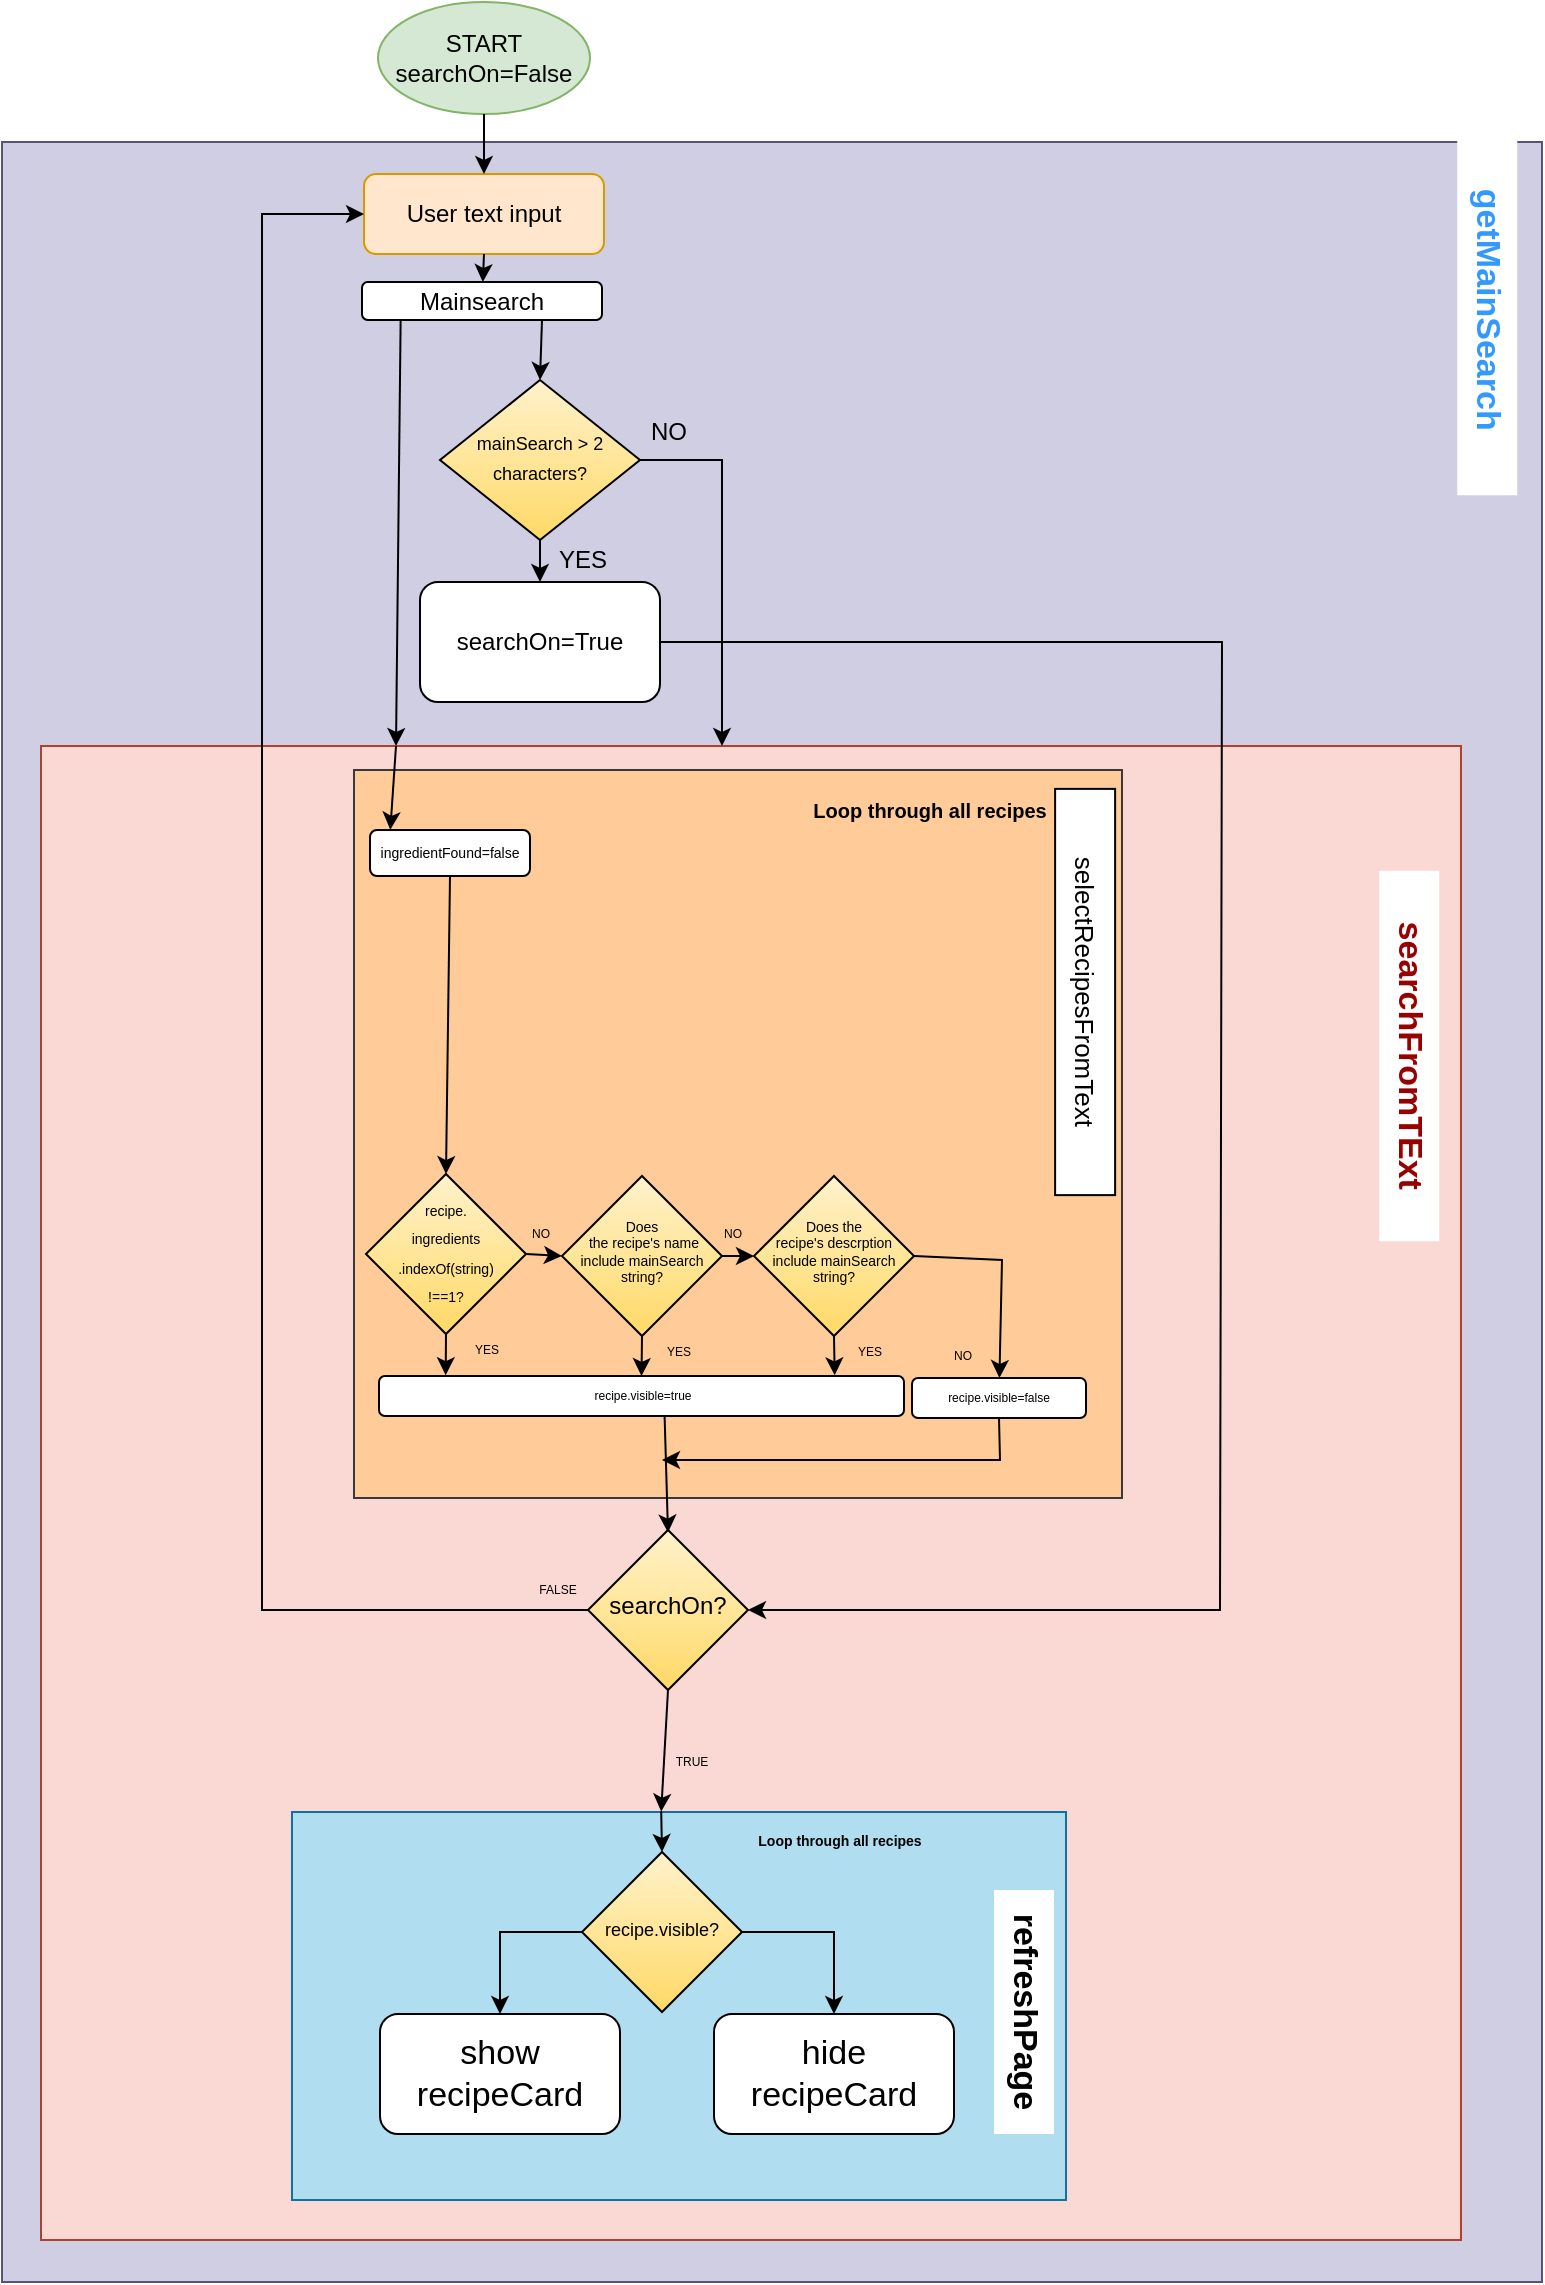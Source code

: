 <mxfile version="17.2.4" type="device"><diagram id="C5RBs43oDa-KdzZeNtuy" name="Page-1"><mxGraphModel dx="1422" dy="724" grid="1" gridSize="10" guides="1" tooltips="1" connect="1" arrows="1" fold="1" page="1" pageScale="1" pageWidth="827" pageHeight="1169" math="0" shadow="0"><root><mxCell id="WIyWlLk6GJQsqaUBKTNV-0"/><mxCell id="WIyWlLk6GJQsqaUBKTNV-1" parent="WIyWlLk6GJQsqaUBKTNV-0"/><mxCell id="2Is5bw93-9DEajLe8vTx-72" value="" style="rounded=0;whiteSpace=wrap;html=1;fontSize=17;strokeWidth=1;fillColor=#d0cee2;strokeColor=#56517e;" parent="WIyWlLk6GJQsqaUBKTNV-1" vertex="1"><mxGeometry x="30" y="80" width="770" height="1070" as="geometry"/></mxCell><mxCell id="2Is5bw93-9DEajLe8vTx-77" value="" style="rounded=0;whiteSpace=wrap;html=1;labelBackgroundColor=none;labelBorderColor=none;fontSize=17;strokeColor=#ae4132;strokeWidth=1;fillColor=#fad9d5;" parent="WIyWlLk6GJQsqaUBKTNV-1" vertex="1"><mxGeometry x="49.5" y="382" width="710" height="747" as="geometry"/></mxCell><mxCell id="WIyWlLk6GJQsqaUBKTNV-3" value="User text input" style="rounded=1;whiteSpace=wrap;html=1;fontSize=12;glass=0;strokeWidth=1;shadow=0;fillColor=#ffe6cc;strokeColor=#d79b00;" parent="WIyWlLk6GJQsqaUBKTNV-1" vertex="1"><mxGeometry x="211" y="96" width="120" height="40" as="geometry"/></mxCell><mxCell id="WIyWlLk6GJQsqaUBKTNV-6" value="&lt;font style=&quot;font-size: 9px&quot;&gt;mainSearch &amp;gt; 2 characters?&lt;/font&gt;" style="rhombus;whiteSpace=wrap;html=1;shadow=0;fontFamily=Helvetica;fontSize=12;align=center;strokeWidth=1;spacing=6;spacingTop=-4;fillColor=#fff2cc;strokeColor=#000000;gradientColor=#ffd966;" parent="WIyWlLk6GJQsqaUBKTNV-1" vertex="1"><mxGeometry x="249" y="199" width="100" height="80" as="geometry"/></mxCell><mxCell id="df6YkYUTpLcPIa-ro-Xw-1" value="&lt;div&gt;START&lt;/div&gt;&lt;div&gt;searchOn=False&lt;/div&gt;" style="ellipse;whiteSpace=wrap;html=1;fillColor=#d5e8d4;strokeColor=#82b366;" parent="WIyWlLk6GJQsqaUBKTNV-1" vertex="1"><mxGeometry x="218" y="10" width="106" height="56" as="geometry"/></mxCell><mxCell id="df6YkYUTpLcPIa-ro-Xw-10" value="" style="endArrow=classic;html=1;rounded=0;fontSize=9;endFill=1;exitX=0.161;exitY=0.993;exitDx=0;exitDy=0;exitPerimeter=0;entryX=0.25;entryY=0;entryDx=0;entryDy=0;" parent="WIyWlLk6GJQsqaUBKTNV-1" source="2Is5bw93-9DEajLe8vTx-0" target="2Is5bw93-9DEajLe8vTx-77" edge="1"><mxGeometry width="50" height="50" relative="1" as="geometry"><mxPoint x="239" y="409" as="sourcePoint"/><mxPoint x="232" y="419" as="targetPoint"/></mxGeometry></mxCell><mxCell id="2Is5bw93-9DEajLe8vTx-0" value="&lt;div&gt;Mainsearch&lt;/div&gt;" style="rounded=1;whiteSpace=wrap;html=1;" parent="WIyWlLk6GJQsqaUBKTNV-1" vertex="1"><mxGeometry x="210" y="150" width="120" height="19" as="geometry"/></mxCell><mxCell id="2Is5bw93-9DEajLe8vTx-1" value="" style="endArrow=classic;html=1;rounded=0;exitX=0.5;exitY=1;exitDx=0;exitDy=0;" parent="WIyWlLk6GJQsqaUBKTNV-1" source="WIyWlLk6GJQsqaUBKTNV-3" target="2Is5bw93-9DEajLe8vTx-0" edge="1"><mxGeometry width="50" height="50" relative="1" as="geometry"><mxPoint x="259" y="259" as="sourcePoint"/><mxPoint x="309" y="209" as="targetPoint"/></mxGeometry></mxCell><mxCell id="2Is5bw93-9DEajLe8vTx-2" value="" style="endArrow=classic;html=1;rounded=0;exitX=0.75;exitY=1;exitDx=0;exitDy=0;entryX=0.5;entryY=0;entryDx=0;entryDy=0;" parent="WIyWlLk6GJQsqaUBKTNV-1" source="2Is5bw93-9DEajLe8vTx-0" target="WIyWlLk6GJQsqaUBKTNV-6" edge="1"><mxGeometry width="50" height="50" relative="1" as="geometry"><mxPoint x="320.341" y="228" as="sourcePoint"/><mxPoint x="320.55" y="246.36" as="targetPoint"/></mxGeometry></mxCell><mxCell id="2Is5bw93-9DEajLe8vTx-3" value="" style="endArrow=classic;html=1;rounded=0;exitX=0.5;exitY=1;exitDx=0;exitDy=0;entryX=0.5;entryY=0;entryDx=0;entryDy=0;" parent="WIyWlLk6GJQsqaUBKTNV-1" source="WIyWlLk6GJQsqaUBKTNV-6" target="2Is5bw93-9DEajLe8vTx-7" edge="1"><mxGeometry width="50" height="50" relative="1" as="geometry"><mxPoint x="367" y="326" as="sourcePoint"/><mxPoint x="321" y="349" as="targetPoint"/></mxGeometry></mxCell><mxCell id="2Is5bw93-9DEajLe8vTx-4" value="YES" style="text;html=1;align=center;verticalAlign=middle;resizable=0;points=[];autosize=1;strokeColor=none;fillColor=none;" parent="WIyWlLk6GJQsqaUBKTNV-1" vertex="1"><mxGeometry x="300" y="279" width="40" height="20" as="geometry"/></mxCell><mxCell id="2Is5bw93-9DEajLe8vTx-7" value="&lt;div&gt;searchOn=True&lt;br&gt;&lt;/div&gt;" style="rounded=1;whiteSpace=wrap;html=1;" parent="WIyWlLk6GJQsqaUBKTNV-1" vertex="1"><mxGeometry x="239" y="300" width="120" height="60" as="geometry"/></mxCell><mxCell id="2Is5bw93-9DEajLe8vTx-10" value="NO" style="text;html=1;align=center;verticalAlign=middle;resizable=0;points=[];autosize=1;strokeColor=none;fillColor=none;" parent="WIyWlLk6GJQsqaUBKTNV-1" vertex="1"><mxGeometry x="348" y="215" width="30" height="20" as="geometry"/></mxCell><mxCell id="2Is5bw93-9DEajLe8vTx-11" value="" style="rounded=0;whiteSpace=wrap;html=1;fillColor=#ffcc99;strokeColor=#36393d;" parent="WIyWlLk6GJQsqaUBKTNV-1" vertex="1"><mxGeometry x="206" y="394" width="384" height="364" as="geometry"/></mxCell><mxCell id="2Is5bw93-9DEajLe8vTx-12" value="Loop through all recipes" style="text;html=1;strokeColor=none;fillColor=none;align=center;verticalAlign=middle;whiteSpace=wrap;rounded=0;strokeWidth=0;fontSize=10;fontStyle=1" parent="WIyWlLk6GJQsqaUBKTNV-1" vertex="1"><mxGeometry x="426" y="399" width="136" height="30" as="geometry"/></mxCell><mxCell id="2Is5bw93-9DEajLe8vTx-16" value="" style="endArrow=classic;html=1;rounded=0;fontSize=7;entryX=0.127;entryY=-0.005;entryDx=0;entryDy=0;entryPerimeter=0;exitX=0.25;exitY=0;exitDx=0;exitDy=0;" parent="WIyWlLk6GJQsqaUBKTNV-1" source="2Is5bw93-9DEajLe8vTx-77" target="2Is5bw93-9DEajLe8vTx-17" edge="1"><mxGeometry width="50" height="50" relative="1" as="geometry"><mxPoint x="232.04" y="480" as="sourcePoint"/><mxPoint x="235.2" y="499.58" as="targetPoint"/></mxGeometry></mxCell><mxCell id="2Is5bw93-9DEajLe8vTx-17" value="ingredientFound=false" style="rounded=1;whiteSpace=wrap;html=1;fontSize=7;strokeWidth=1;" parent="WIyWlLk6GJQsqaUBKTNV-1" vertex="1"><mxGeometry x="214" y="424" width="80" height="23" as="geometry"/></mxCell><mxCell id="2Is5bw93-9DEajLe8vTx-18" value="" style="endArrow=classic;html=1;rounded=0;fontSize=7;exitX=0.5;exitY=1;exitDx=0;exitDy=0;entryX=0.5;entryY=0;entryDx=0;entryDy=0;" parent="WIyWlLk6GJQsqaUBKTNV-1" source="2Is5bw93-9DEajLe8vTx-17" target="2Is5bw93-9DEajLe8vTx-26" edge="1"><mxGeometry width="50" height="50" relative="1" as="geometry"><mxPoint x="267" y="447.0" as="sourcePoint"/><mxPoint x="266.792" y="468.515" as="targetPoint"/></mxGeometry></mxCell><mxCell id="2Is5bw93-9DEajLe8vTx-26" value="&lt;div&gt;&lt;font style=&quot;font-size: 7px&quot;&gt;recipe.&lt;/font&gt;&lt;/div&gt;&lt;div&gt;&lt;font style=&quot;font-size: 7px&quot;&gt;ingredients&lt;/font&gt;&lt;/div&gt;&lt;div&gt;&lt;font style=&quot;font-size: 7px&quot;&gt;.indexOf(string)&lt;/font&gt;&lt;/div&gt;&lt;div&gt;&lt;font style=&quot;font-size: 7px&quot;&gt;!==1?&lt;/font&gt;&lt;/div&gt;" style="rhombus;whiteSpace=wrap;html=1;fontSize=12;strokeWidth=1;fillColor=#fff2cc;strokeColor=#000000;shadow=0;spacing=6;spacingTop=-4;gradientColor=#ffd966;" parent="WIyWlLk6GJQsqaUBKTNV-1" vertex="1"><mxGeometry x="212" y="596" width="80" height="80" as="geometry"/></mxCell><mxCell id="2Is5bw93-9DEajLe8vTx-28" value="&lt;div style=&quot;font-size: 7px&quot;&gt;&lt;font style=&quot;font-size: 7px&quot;&gt;Does&lt;/font&gt;&lt;/div&gt;&lt;div style=&quot;font-size: 7px&quot;&gt;&lt;font style=&quot;font-size: 7px&quot;&gt;&amp;nbsp;the recipe's name include mainSearch string?&lt;/font&gt;&lt;/div&gt;" style="rhombus;whiteSpace=wrap;html=1;fontSize=12;strokeWidth=1;fillColor=#fff2cc;strokeColor=#000000;shadow=0;spacing=6;spacingTop=-4;gradientColor=#ffd966;" parent="WIyWlLk6GJQsqaUBKTNV-1" vertex="1"><mxGeometry x="310" y="597" width="80" height="80" as="geometry"/></mxCell><mxCell id="2Is5bw93-9DEajLe8vTx-29" value="" style="endArrow=classic;html=1;rounded=0;fontSize=6;exitX=1;exitY=0.5;exitDx=0;exitDy=0;entryX=0;entryY=0.5;entryDx=0;entryDy=0;" parent="WIyWlLk6GJQsqaUBKTNV-1" source="2Is5bw93-9DEajLe8vTx-26" target="2Is5bw93-9DEajLe8vTx-28" edge="1"><mxGeometry width="50" height="50" relative="1" as="geometry"><mxPoint x="319" y="710" as="sourcePoint"/><mxPoint x="369" y="660" as="targetPoint"/></mxGeometry></mxCell><mxCell id="2Is5bw93-9DEajLe8vTx-30" value="YES" style="text;html=1;strokeColor=none;fillColor=none;align=center;verticalAlign=middle;whiteSpace=wrap;rounded=0;fontSize=6;" parent="WIyWlLk6GJQsqaUBKTNV-1" vertex="1"><mxGeometry x="261.5" y="677" width="21" height="14" as="geometry"/></mxCell><mxCell id="2Is5bw93-9DEajLe8vTx-31" value="NO" style="text;html=1;strokeColor=none;fillColor=none;align=center;verticalAlign=middle;whiteSpace=wrap;rounded=0;fontSize=6;" parent="WIyWlLk6GJQsqaUBKTNV-1" vertex="1"><mxGeometry x="289" y="619" width="21" height="14" as="geometry"/></mxCell><mxCell id="2Is5bw93-9DEajLe8vTx-32" value="" style="endArrow=classic;html=1;rounded=0;fontSize=7;entryX=0.127;entryY=-0.02;entryDx=0;entryDy=0;entryPerimeter=0;exitX=0.5;exitY=1;exitDx=0;exitDy=0;" parent="WIyWlLk6GJQsqaUBKTNV-1" source="2Is5bw93-9DEajLe8vTx-26" target="2Is5bw93-9DEajLe8vTx-41" edge="1"><mxGeometry width="50" height="50" relative="1" as="geometry"><mxPoint x="252" y="649" as="sourcePoint"/><mxPoint x="250.1" y="735.04" as="targetPoint"/></mxGeometry></mxCell><mxCell id="2Is5bw93-9DEajLe8vTx-33" value="" style="endArrow=classic;html=1;rounded=0;fontSize=7;entryX=0.5;entryY=0;entryDx=0;entryDy=0;exitX=0.5;exitY=1;exitDx=0;exitDy=0;" parent="WIyWlLk6GJQsqaUBKTNV-1" source="2Is5bw93-9DEajLe8vTx-28" target="2Is5bw93-9DEajLe8vTx-41" edge="1"><mxGeometry width="50" height="50" relative="1" as="geometry"><mxPoint x="357.04" y="736" as="sourcePoint"/><mxPoint x="357.16" y="752.885" as="targetPoint"/></mxGeometry></mxCell><mxCell id="2Is5bw93-9DEajLe8vTx-34" value="&lt;div style=&quot;font-size: 7px&quot;&gt;&lt;font style=&quot;font-size: 7px&quot;&gt;Does the &lt;br&gt;&lt;/font&gt;&lt;/div&gt;&lt;div style=&quot;font-size: 7px&quot;&gt;&lt;font style=&quot;font-size: 7px&quot;&gt;recipe's descrption include mainSearch string?&lt;/font&gt;&lt;/div&gt;" style="rhombus;whiteSpace=wrap;html=1;fontSize=12;strokeWidth=1;fillColor=#fff2cc;strokeColor=#000000;shadow=0;spacing=6;spacingTop=-4;gradientColor=#ffd966;" parent="WIyWlLk6GJQsqaUBKTNV-1" vertex="1"><mxGeometry x="406" y="597" width="80" height="80" as="geometry"/></mxCell><mxCell id="2Is5bw93-9DEajLe8vTx-36" value="" style="endArrow=classic;html=1;rounded=0;fontSize=6;exitX=1;exitY=0.5;exitDx=0;exitDy=0;entryX=0;entryY=0.5;entryDx=0;entryDy=0;" parent="WIyWlLk6GJQsqaUBKTNV-1" source="2Is5bw93-9DEajLe8vTx-28" target="2Is5bw93-9DEajLe8vTx-34" edge="1"><mxGeometry width="50" height="50" relative="1" as="geometry"><mxPoint x="397" y="696" as="sourcePoint"/><mxPoint x="412" y="696" as="targetPoint"/></mxGeometry></mxCell><mxCell id="2Is5bw93-9DEajLe8vTx-37" value="NO" style="text;html=1;strokeColor=none;fillColor=none;align=center;verticalAlign=middle;whiteSpace=wrap;rounded=0;fontSize=6;" parent="WIyWlLk6GJQsqaUBKTNV-1" vertex="1"><mxGeometry x="385" y="619" width="21" height="14" as="geometry"/></mxCell><mxCell id="2Is5bw93-9DEajLe8vTx-38" value="YES" style="text;html=1;strokeColor=none;fillColor=none;align=center;verticalAlign=middle;whiteSpace=wrap;rounded=0;fontSize=6;" parent="WIyWlLk6GJQsqaUBKTNV-1" vertex="1"><mxGeometry x="358" y="678" width="21" height="14" as="geometry"/></mxCell><mxCell id="2Is5bw93-9DEajLe8vTx-39" value="" style="endArrow=classic;html=1;rounded=0;fontSize=7;entryX=0.868;entryY=-0.017;entryDx=0;entryDy=0;entryPerimeter=0;exitX=0.5;exitY=1;exitDx=0;exitDy=0;" parent="WIyWlLk6GJQsqaUBKTNV-1" source="2Is5bw93-9DEajLe8vTx-34" target="2Is5bw93-9DEajLe8vTx-41" edge="1"><mxGeometry width="50" height="50" relative="1" as="geometry"><mxPoint x="452.04" y="736" as="sourcePoint"/><mxPoint x="452.16" y="752.885" as="targetPoint"/></mxGeometry></mxCell><mxCell id="2Is5bw93-9DEajLe8vTx-40" value="YES" style="text;html=1;strokeColor=none;fillColor=none;align=center;verticalAlign=middle;whiteSpace=wrap;rounded=0;fontSize=6;" parent="WIyWlLk6GJQsqaUBKTNV-1" vertex="1"><mxGeometry x="453.19" y="678" width="22" height="14" as="geometry"/></mxCell><mxCell id="2Is5bw93-9DEajLe8vTx-41" value="recipe.visible=true" style="rounded=1;whiteSpace=wrap;html=1;fontSize=6;strokeWidth=1;" parent="WIyWlLk6GJQsqaUBKTNV-1" vertex="1"><mxGeometry x="218.5" y="697" width="262.5" height="20" as="geometry"/></mxCell><mxCell id="2Is5bw93-9DEajLe8vTx-42" value="recipe.visible=false" style="rounded=1;whiteSpace=wrap;html=1;fontSize=6;strokeWidth=1;" parent="WIyWlLk6GJQsqaUBKTNV-1" vertex="1"><mxGeometry x="485" y="698" width="87" height="20" as="geometry"/></mxCell><mxCell id="2Is5bw93-9DEajLe8vTx-43" value="" style="endArrow=classic;html=1;rounded=0;fontSize=6;exitX=1;exitY=0.5;exitDx=0;exitDy=0;" parent="WIyWlLk6GJQsqaUBKTNV-1" source="2Is5bw93-9DEajLe8vTx-34" target="2Is5bw93-9DEajLe8vTx-42" edge="1"><mxGeometry width="50" height="50" relative="1" as="geometry"><mxPoint x="429" y="740" as="sourcePoint"/><mxPoint x="479" y="690" as="targetPoint"/><Array as="points"><mxPoint x="530" y="639"/></Array></mxGeometry></mxCell><mxCell id="2Is5bw93-9DEajLe8vTx-44" value="NO" style="text;html=1;strokeColor=none;fillColor=none;align=center;verticalAlign=middle;whiteSpace=wrap;rounded=0;fontSize=6;" parent="WIyWlLk6GJQsqaUBKTNV-1" vertex="1"><mxGeometry x="500" y="680" width="21" height="14" as="geometry"/></mxCell><mxCell id="2Is5bw93-9DEajLe8vTx-45" value="selectRecipesFromText" style="text;html=1;strokeColor=default;fillColor=#FFFFFF;align=center;verticalAlign=middle;whiteSpace=wrap;rounded=0;fontSize=13;fontStyle=0;rotation=90;strokeWidth=1;" parent="WIyWlLk6GJQsqaUBKTNV-1" vertex="1"><mxGeometry x="470" y="490.0" width="203.12" height="30" as="geometry"/></mxCell><mxCell id="2Is5bw93-9DEajLe8vTx-46" value="getMainSearch" style="text;html=1;align=center;verticalAlign=middle;whiteSpace=wrap;rounded=0;fontSize=17;fontStyle=1;rotation=90;fillColor=default;fontColor=#3399FF;labelBorderColor=none;labelBackgroundColor=none;" parent="WIyWlLk6GJQsqaUBKTNV-1" vertex="1"><mxGeometry x="680" y="149" width="185.25" height="30" as="geometry"/></mxCell><mxCell id="2Is5bw93-9DEajLe8vTx-48" value="" style="rounded=0;whiteSpace=wrap;html=1;fillColor=#b1ddf0;strokeColor=#10739e;" parent="WIyWlLk6GJQsqaUBKTNV-1" vertex="1"><mxGeometry x="175" y="915" width="387" height="194" as="geometry"/></mxCell><mxCell id="2Is5bw93-9DEajLe8vTx-49" value="Loop through all recipes" style="text;html=1;strokeColor=none;fillColor=none;align=center;verticalAlign=middle;whiteSpace=wrap;rounded=0;strokeWidth=0;fontSize=7;fontStyle=1" parent="WIyWlLk6GJQsqaUBKTNV-1" vertex="1"><mxGeometry x="381" y="915" width="136" height="30" as="geometry"/></mxCell><mxCell id="2Is5bw93-9DEajLe8vTx-50" value="" style="endArrow=classic;html=1;rounded=0;fontSize=17;exitX=0.544;exitY=1.002;exitDx=0;exitDy=0;exitPerimeter=0;entryX=0.5;entryY=0.016;entryDx=0;entryDy=0;entryPerimeter=0;" parent="WIyWlLk6GJQsqaUBKTNV-1" source="2Is5bw93-9DEajLe8vTx-41" target="2Is5bw93-9DEajLe8vTx-53" edge="1"><mxGeometry width="50" height="50" relative="1" as="geometry"><mxPoint x="357.725" y="773.4" as="sourcePoint"/><mxPoint x="359" y="809" as="targetPoint"/></mxGeometry></mxCell><mxCell id="2Is5bw93-9DEajLe8vTx-51" value="" style="endArrow=classic;html=1;rounded=0;fontSize=17;exitX=0.5;exitY=1;exitDx=0;exitDy=0;" parent="WIyWlLk6GJQsqaUBKTNV-1" source="2Is5bw93-9DEajLe8vTx-42" edge="1"><mxGeometry width="50" height="50" relative="1" as="geometry"><mxPoint x="532" y="773" as="sourcePoint"/><mxPoint x="360" y="739" as="targetPoint"/><Array as="points"><mxPoint x="529" y="739"/></Array></mxGeometry></mxCell><mxCell id="2Is5bw93-9DEajLe8vTx-52" value="refreshPage" style="text;html=1;strokeColor=none;fillColor=default;align=center;verticalAlign=middle;whiteSpace=wrap;rounded=0;fontSize=17;fontStyle=1;rotation=90;" parent="WIyWlLk6GJQsqaUBKTNV-1" vertex="1"><mxGeometry x="480" y="1000" width="122" height="30" as="geometry"/></mxCell><mxCell id="2Is5bw93-9DEajLe8vTx-53" value="searchOn?" style="rhombus;whiteSpace=wrap;html=1;fontSize=12;strokeWidth=1;fillColor=#fff2cc;strokeColor=#000000;shadow=0;spacing=6;spacingTop=-4;gradientColor=#ffd966;" parent="WIyWlLk6GJQsqaUBKTNV-1" vertex="1"><mxGeometry x="323" y="774" width="80" height="80" as="geometry"/></mxCell><mxCell id="2Is5bw93-9DEajLe8vTx-55" value="" style="endArrow=classic;html=1;rounded=0;fontSize=17;exitX=0.5;exitY=1;exitDx=0;exitDy=0;entryX=0.477;entryY=-0.001;entryDx=0;entryDy=0;entryPerimeter=0;" parent="WIyWlLk6GJQsqaUBKTNV-1" source="2Is5bw93-9DEajLe8vTx-53" target="2Is5bw93-9DEajLe8vTx-48" edge="1"><mxGeometry width="50" height="50" relative="1" as="geometry"><mxPoint x="358.725" y="882.4" as="sourcePoint"/><mxPoint x="360" y="912.28" as="targetPoint"/></mxGeometry></mxCell><mxCell id="2Is5bw93-9DEajLe8vTx-56" value="TRUE" style="text;html=1;strokeColor=none;fillColor=none;align=center;verticalAlign=middle;whiteSpace=wrap;rounded=0;fontSize=6;" parent="WIyWlLk6GJQsqaUBKTNV-1" vertex="1"><mxGeometry x="364" y="883" width="22" height="14" as="geometry"/></mxCell><mxCell id="2Is5bw93-9DEajLe8vTx-58" value="" style="endArrow=classic;html=1;rounded=0;fontSize=17;exitX=1;exitY=0.5;exitDx=0;exitDy=0;entryX=1;entryY=0.5;entryDx=0;entryDy=0;" parent="WIyWlLk6GJQsqaUBKTNV-1" source="2Is5bw93-9DEajLe8vTx-7" target="2Is5bw93-9DEajLe8vTx-53" edge="1"><mxGeometry width="50" height="50" relative="1" as="geometry"><mxPoint x="-71" y="649" as="sourcePoint"/><mxPoint x="-21" y="599" as="targetPoint"/><Array as="points"><mxPoint x="640" y="330"/><mxPoint x="639" y="814"/></Array></mxGeometry></mxCell><mxCell id="2Is5bw93-9DEajLe8vTx-60" value="" style="endArrow=classic;html=1;rounded=0;fontSize=17;exitX=0;exitY=0.5;exitDx=0;exitDy=0;entryX=0;entryY=0.5;entryDx=0;entryDy=0;" parent="WIyWlLk6GJQsqaUBKTNV-1" source="2Is5bw93-9DEajLe8vTx-53" target="WIyWlLk6GJQsqaUBKTNV-3" edge="1"><mxGeometry width="50" height="50" relative="1" as="geometry"><mxPoint x="339" y="709" as="sourcePoint"/><mxPoint x="389" y="659" as="targetPoint"/><Array as="points"><mxPoint x="160" y="814"/><mxPoint x="160" y="116"/></Array></mxGeometry></mxCell><mxCell id="2Is5bw93-9DEajLe8vTx-61" value="FALSE" style="text;html=1;strokeColor=none;fillColor=none;align=center;verticalAlign=middle;whiteSpace=wrap;rounded=0;fontSize=6;" parent="WIyWlLk6GJQsqaUBKTNV-1" vertex="1"><mxGeometry x="297" y="797" width="22" height="14" as="geometry"/></mxCell><mxCell id="2Is5bw93-9DEajLe8vTx-63" value="&lt;font style=&quot;font-size: 9px&quot;&gt;recipe.visible?&lt;/font&gt;" style="rhombus;whiteSpace=wrap;html=1;fontSize=12;strokeWidth=1;fillColor=#fff2cc;strokeColor=#000000;shadow=0;spacing=6;spacingTop=-4;gradientColor=#ffd966;" parent="WIyWlLk6GJQsqaUBKTNV-1" vertex="1"><mxGeometry x="320" y="935" width="80" height="80" as="geometry"/></mxCell><mxCell id="2Is5bw93-9DEajLe8vTx-64" value="" style="endArrow=classic;html=1;rounded=0;fontSize=17;entryX=0.5;entryY=0;entryDx=0;entryDy=0;exitX=0.477;exitY=-0.002;exitDx=0;exitDy=0;exitPerimeter=0;" parent="WIyWlLk6GJQsqaUBKTNV-1" source="2Is5bw93-9DEajLe8vTx-48" target="2Is5bw93-9DEajLe8vTx-63" edge="1"><mxGeometry width="50" height="50" relative="1" as="geometry"><mxPoint x="359" y="919" as="sourcePoint"/><mxPoint x="360" y="936" as="targetPoint"/></mxGeometry></mxCell><mxCell id="2Is5bw93-9DEajLe8vTx-65" value="show recipeCard" style="rounded=1;whiteSpace=wrap;html=1;fontSize=17;strokeWidth=1;" parent="WIyWlLk6GJQsqaUBKTNV-1" vertex="1"><mxGeometry x="219" y="1016" width="120" height="60" as="geometry"/></mxCell><mxCell id="2Is5bw93-9DEajLe8vTx-66" value="hide recipeCard" style="rounded=1;whiteSpace=wrap;html=1;fontSize=17;strokeWidth=1;" parent="WIyWlLk6GJQsqaUBKTNV-1" vertex="1"><mxGeometry x="386" y="1016" width="120" height="60" as="geometry"/></mxCell><mxCell id="2Is5bw93-9DEajLe8vTx-67" value="" style="endArrow=classic;html=1;rounded=0;fontSize=17;entryX=0.5;entryY=0;entryDx=0;entryDy=0;exitX=0;exitY=0.5;exitDx=0;exitDy=0;" parent="WIyWlLk6GJQsqaUBKTNV-1" source="2Is5bw93-9DEajLe8vTx-63" target="2Is5bw93-9DEajLe8vTx-65" edge="1"><mxGeometry width="50" height="50" relative="1" as="geometry"><mxPoint x="289" y="1069" as="sourcePoint"/><mxPoint x="339" y="1019" as="targetPoint"/><Array as="points"><mxPoint x="279" y="975"/></Array></mxGeometry></mxCell><mxCell id="2Is5bw93-9DEajLe8vTx-68" value="" style="endArrow=classic;html=1;rounded=0;fontSize=17;entryX=0.5;entryY=0;entryDx=0;entryDy=0;exitX=1;exitY=0.5;exitDx=0;exitDy=0;" parent="WIyWlLk6GJQsqaUBKTNV-1" source="2Is5bw93-9DEajLe8vTx-63" target="2Is5bw93-9DEajLe8vTx-66" edge="1"><mxGeometry width="50" height="50" relative="1" as="geometry"><mxPoint x="289" y="1069" as="sourcePoint"/><mxPoint x="339" y="1019" as="targetPoint"/><Array as="points"><mxPoint x="446" y="975"/></Array></mxGeometry></mxCell><mxCell id="2Is5bw93-9DEajLe8vTx-69" value="" style="endArrow=classic;html=1;rounded=0;fontSize=17;exitX=0.5;exitY=1;exitDx=0;exitDy=0;entryX=0.5;entryY=0;entryDx=0;entryDy=0;" parent="WIyWlLk6GJQsqaUBKTNV-1" source="df6YkYUTpLcPIa-ro-Xw-1" target="WIyWlLk6GJQsqaUBKTNV-3" edge="1"><mxGeometry width="50" height="50" relative="1" as="geometry"><mxPoint x="159" y="99" as="sourcePoint"/><mxPoint x="209" y="49" as="targetPoint"/></mxGeometry></mxCell><mxCell id="2Is5bw93-9DEajLe8vTx-78" value="searchFromTExt" style="text;html=1;align=center;verticalAlign=middle;whiteSpace=wrap;rounded=0;fontSize=17;fontStyle=1;rotation=90;fillColor=default;fontColor=#990000;labelBorderColor=none;labelBackgroundColor=none;" parent="WIyWlLk6GJQsqaUBKTNV-1" vertex="1"><mxGeometry x="641" y="522" width="185.25" height="30" as="geometry"/></mxCell><mxCell id="2Is5bw93-9DEajLe8vTx-79" value="" style="endArrow=classic;html=1;rounded=0;fontSize=13;fontColor=#990000;exitX=1;exitY=0.5;exitDx=0;exitDy=0;" parent="WIyWlLk6GJQsqaUBKTNV-1" source="WIyWlLk6GJQsqaUBKTNV-6" edge="1"><mxGeometry width="50" height="50" relative="1" as="geometry"><mxPoint x="354" y="241" as="sourcePoint"/><mxPoint x="390" y="382" as="targetPoint"/><Array as="points"><mxPoint x="390" y="239"/></Array></mxGeometry></mxCell></root></mxGraphModel></diagram></mxfile>